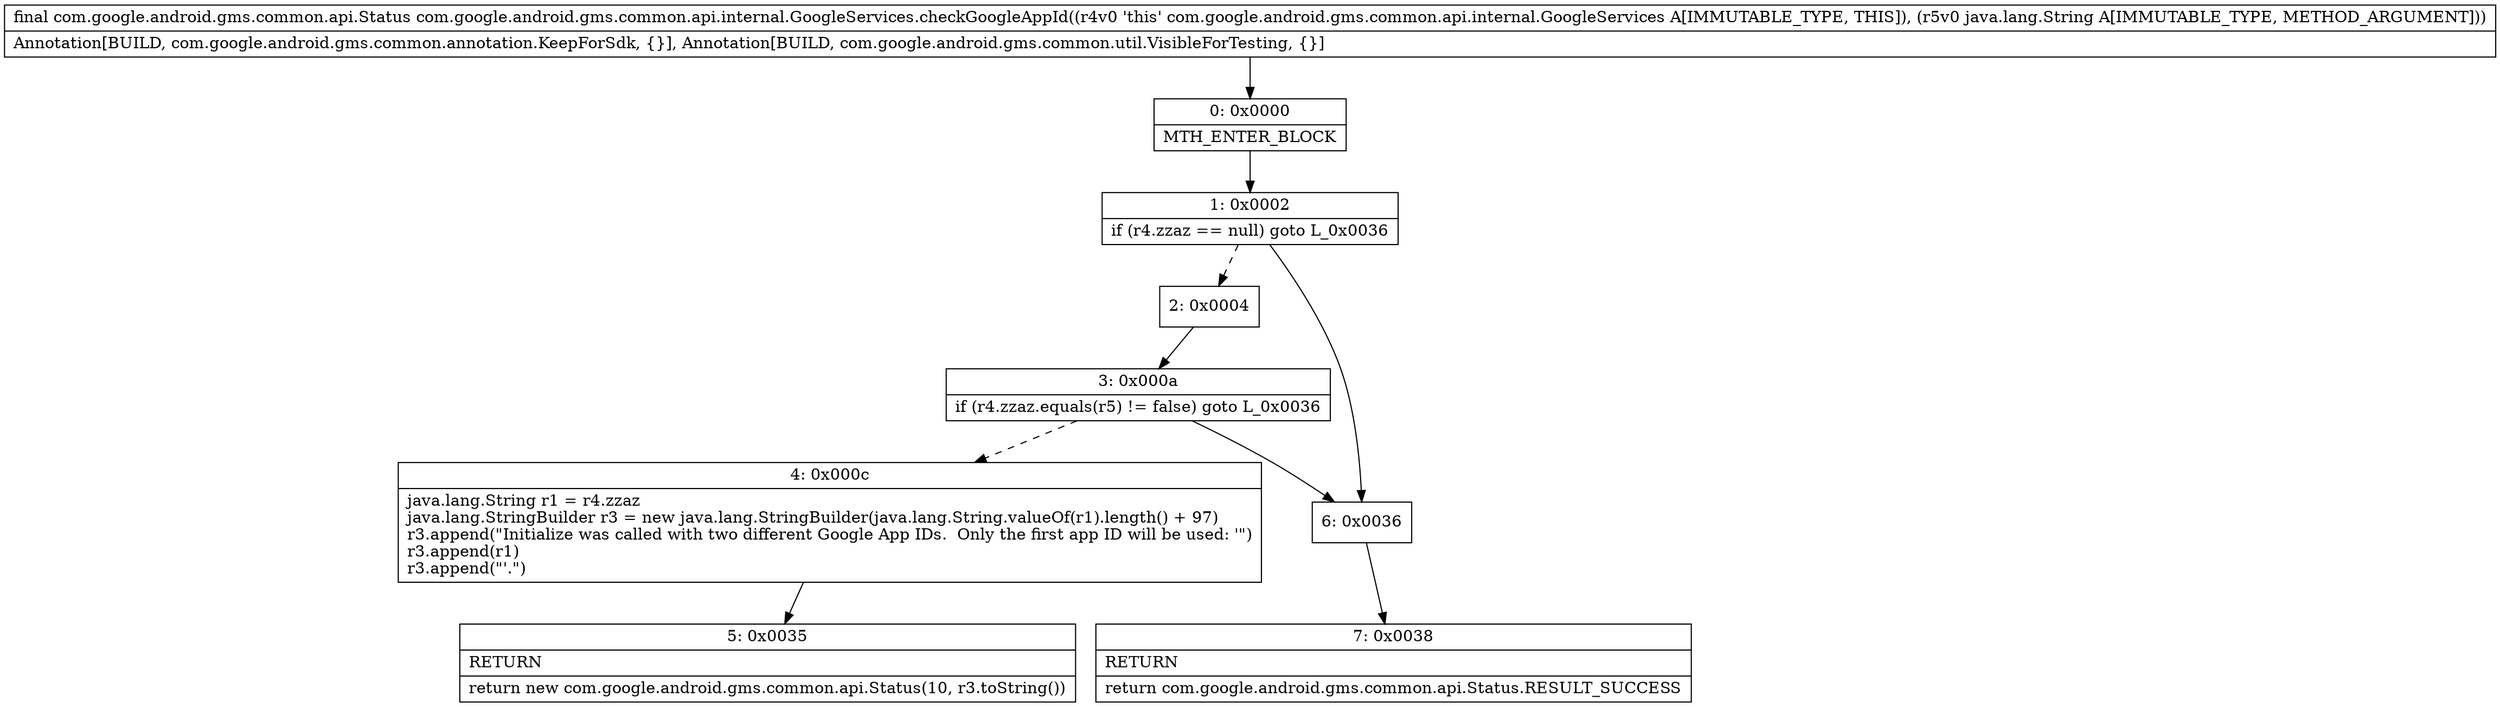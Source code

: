 digraph "CFG forcom.google.android.gms.common.api.internal.GoogleServices.checkGoogleAppId(Ljava\/lang\/String;)Lcom\/google\/android\/gms\/common\/api\/Status;" {
Node_0 [shape=record,label="{0\:\ 0x0000|MTH_ENTER_BLOCK\l}"];
Node_1 [shape=record,label="{1\:\ 0x0002|if (r4.zzaz == null) goto L_0x0036\l}"];
Node_2 [shape=record,label="{2\:\ 0x0004}"];
Node_3 [shape=record,label="{3\:\ 0x000a|if (r4.zzaz.equals(r5) != false) goto L_0x0036\l}"];
Node_4 [shape=record,label="{4\:\ 0x000c|java.lang.String r1 = r4.zzaz\ljava.lang.StringBuilder r3 = new java.lang.StringBuilder(java.lang.String.valueOf(r1).length() + 97)\lr3.append(\"Initialize was called with two different Google App IDs.  Only the first app ID will be used: '\")\lr3.append(r1)\lr3.append(\"'.\")\l}"];
Node_5 [shape=record,label="{5\:\ 0x0035|RETURN\l|return new com.google.android.gms.common.api.Status(10, r3.toString())\l}"];
Node_6 [shape=record,label="{6\:\ 0x0036}"];
Node_7 [shape=record,label="{7\:\ 0x0038|RETURN\l|return com.google.android.gms.common.api.Status.RESULT_SUCCESS\l}"];
MethodNode[shape=record,label="{final com.google.android.gms.common.api.Status com.google.android.gms.common.api.internal.GoogleServices.checkGoogleAppId((r4v0 'this' com.google.android.gms.common.api.internal.GoogleServices A[IMMUTABLE_TYPE, THIS]), (r5v0 java.lang.String A[IMMUTABLE_TYPE, METHOD_ARGUMENT]))  | Annotation[BUILD, com.google.android.gms.common.annotation.KeepForSdk, \{\}], Annotation[BUILD, com.google.android.gms.common.util.VisibleForTesting, \{\}]\l}"];
MethodNode -> Node_0;
Node_0 -> Node_1;
Node_1 -> Node_2[style=dashed];
Node_1 -> Node_6;
Node_2 -> Node_3;
Node_3 -> Node_4[style=dashed];
Node_3 -> Node_6;
Node_4 -> Node_5;
Node_6 -> Node_7;
}

